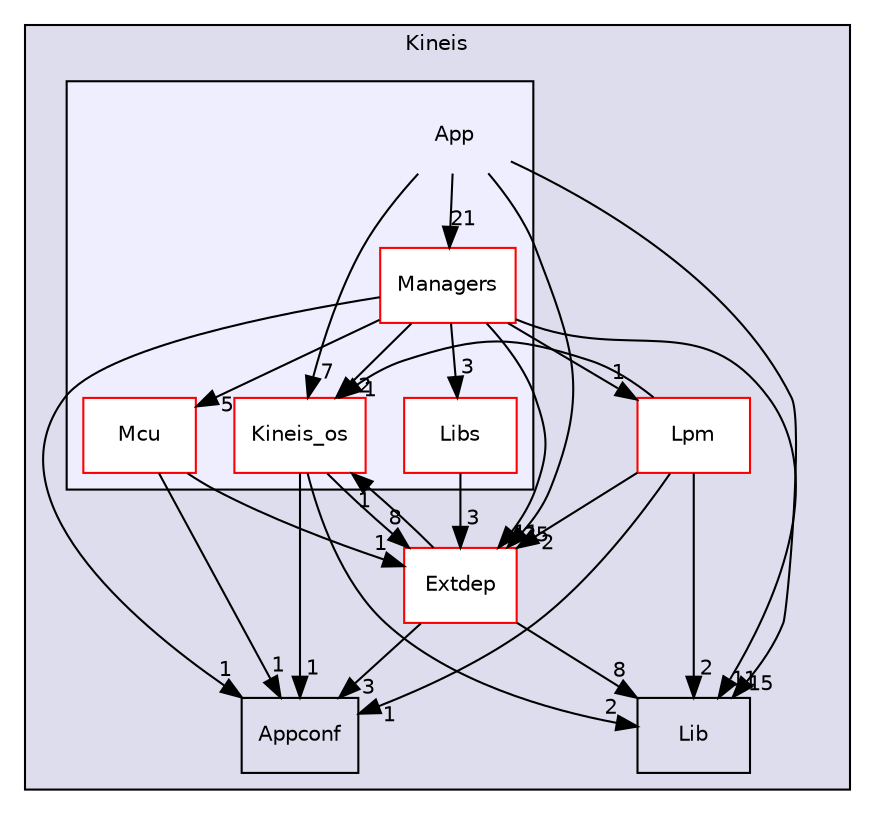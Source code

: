 digraph "Kineis/App" {
  compound=true
  node [ fontsize="10", fontname="Helvetica"];
  edge [ labelfontsize="10", labelfontname="Helvetica"];
  subgraph clusterdir_e477e9e432f6cdbbe234eeb906f13059 {
    graph [ bgcolor="#ddddee", pencolor="black", label="Kineis" fontname="Helvetica", fontsize="10", URL="dir_e477e9e432f6cdbbe234eeb906f13059.html"]
  dir_8bac7462668d86a984d2ee5977e3cf6a [shape=box label="Lib" URL="dir_8bac7462668d86a984d2ee5977e3cf6a.html"];
  dir_e4bcde167f88f305238965282a0ab06e [shape=box label="Extdep" fillcolor="white" style="filled" color="red" URL="dir_e4bcde167f88f305238965282a0ab06e.html"];
  dir_68ffa5ca8ccfa6448bd0595e797999e4 [shape=box label="Appconf" URL="dir_68ffa5ca8ccfa6448bd0595e797999e4.html"];
  dir_c25cf638d32e4911582a285b040105d2 [shape=box label="Lpm" fillcolor="white" style="filled" color="red" URL="dir_c25cf638d32e4911582a285b040105d2.html"];
  subgraph clusterdir_283ee20ab5eb9693b75f98890f2aae44 {
    graph [ bgcolor="#eeeeff", pencolor="black", label="" URL="dir_283ee20ab5eb9693b75f98890f2aae44.html"];
    dir_283ee20ab5eb9693b75f98890f2aae44 [shape=plaintext label="App"];
  dir_2597320cd5a766e2ddfc672ddb4c534b [shape=box label="Kineis_os" fillcolor="white" style="filled" color="red" URL="dir_2597320cd5a766e2ddfc672ddb4c534b.html"];
  dir_70beccd1d8997d0174d02d630d77a447 [shape=box label="Libs" fillcolor="white" style="filled" color="red" URL="dir_70beccd1d8997d0174d02d630d77a447.html"];
  dir_d2f407ca869a9c9ed692376d5e29f120 [shape=box label="Managers" fillcolor="white" style="filled" color="red" URL="dir_d2f407ca869a9c9ed692376d5e29f120.html"];
  dir_6bb50a2f0076c8f8a35f09a1613f8275 [shape=box label="Mcu" fillcolor="white" style="filled" color="red" URL="dir_6bb50a2f0076c8f8a35f09a1613f8275.html"];
  }
  }
  dir_2597320cd5a766e2ddfc672ddb4c534b->dir_68ffa5ca8ccfa6448bd0595e797999e4 [headlabel="1", labeldistance=1.5 headhref="dir_000005_000026.html"];
  dir_2597320cd5a766e2ddfc672ddb4c534b->dir_8bac7462668d86a984d2ee5977e3cf6a [headlabel="2", labeldistance=1.5 headhref="dir_000005_000035.html"];
  dir_2597320cd5a766e2ddfc672ddb4c534b->dir_e4bcde167f88f305238965282a0ab06e [headlabel="8", labeldistance=1.5 headhref="dir_000005_000027.html"];
  dir_70beccd1d8997d0174d02d630d77a447->dir_e4bcde167f88f305238965282a0ab06e [headlabel="3", labeldistance=1.5 headhref="dir_000012_000027.html"];
  dir_d2f407ca869a9c9ed692376d5e29f120->dir_70beccd1d8997d0174d02d630d77a447 [headlabel="3", labeldistance=1.5 headhref="dir_000019_000012.html"];
  dir_d2f407ca869a9c9ed692376d5e29f120->dir_8bac7462668d86a984d2ee5977e3cf6a [headlabel="11", labeldistance=1.5 headhref="dir_000019_000035.html"];
  dir_d2f407ca869a9c9ed692376d5e29f120->dir_e4bcde167f88f305238965282a0ab06e [headlabel="11", labeldistance=1.5 headhref="dir_000019_000027.html"];
  dir_d2f407ca869a9c9ed692376d5e29f120->dir_6bb50a2f0076c8f8a35f09a1613f8275 [headlabel="5", labeldistance=1.5 headhref="dir_000019_000023.html"];
  dir_d2f407ca869a9c9ed692376d5e29f120->dir_68ffa5ca8ccfa6448bd0595e797999e4 [headlabel="1", labeldistance=1.5 headhref="dir_000019_000026.html"];
  dir_d2f407ca869a9c9ed692376d5e29f120->dir_c25cf638d32e4911582a285b040105d2 [headlabel="1", labeldistance=1.5 headhref="dir_000019_000036.html"];
  dir_d2f407ca869a9c9ed692376d5e29f120->dir_2597320cd5a766e2ddfc672ddb4c534b [headlabel="2", labeldistance=1.5 headhref="dir_000019_000005.html"];
  dir_283ee20ab5eb9693b75f98890f2aae44->dir_2597320cd5a766e2ddfc672ddb4c534b [headlabel="7", labeldistance=1.5 headhref="dir_000004_000005.html"];
  dir_283ee20ab5eb9693b75f98890f2aae44->dir_8bac7462668d86a984d2ee5977e3cf6a [headlabel="15", labeldistance=1.5 headhref="dir_000004_000035.html"];
  dir_283ee20ab5eb9693b75f98890f2aae44->dir_d2f407ca869a9c9ed692376d5e29f120 [headlabel="21", labeldistance=1.5 headhref="dir_000004_000019.html"];
  dir_283ee20ab5eb9693b75f98890f2aae44->dir_e4bcde167f88f305238965282a0ab06e [headlabel="25", labeldistance=1.5 headhref="dir_000004_000027.html"];
  dir_c25cf638d32e4911582a285b040105d2->dir_8bac7462668d86a984d2ee5977e3cf6a [headlabel="2", labeldistance=1.5 headhref="dir_000036_000035.html"];
  dir_c25cf638d32e4911582a285b040105d2->dir_e4bcde167f88f305238965282a0ab06e [headlabel="2", labeldistance=1.5 headhref="dir_000036_000027.html"];
  dir_c25cf638d32e4911582a285b040105d2->dir_68ffa5ca8ccfa6448bd0595e797999e4 [headlabel="1", labeldistance=1.5 headhref="dir_000036_000026.html"];
  dir_c25cf638d32e4911582a285b040105d2->dir_2597320cd5a766e2ddfc672ddb4c534b [headlabel="1", labeldistance=1.5 headhref="dir_000036_000005.html"];
  dir_6bb50a2f0076c8f8a35f09a1613f8275->dir_68ffa5ca8ccfa6448bd0595e797999e4 [headlabel="1", labeldistance=1.5 headhref="dir_000023_000026.html"];
  dir_6bb50a2f0076c8f8a35f09a1613f8275->dir_e4bcde167f88f305238965282a0ab06e [headlabel="1", labeldistance=1.5 headhref="dir_000023_000027.html"];
  dir_e4bcde167f88f305238965282a0ab06e->dir_2597320cd5a766e2ddfc672ddb4c534b [headlabel="1", labeldistance=1.5 headhref="dir_000027_000005.html"];
  dir_e4bcde167f88f305238965282a0ab06e->dir_8bac7462668d86a984d2ee5977e3cf6a [headlabel="8", labeldistance=1.5 headhref="dir_000027_000035.html"];
  dir_e4bcde167f88f305238965282a0ab06e->dir_68ffa5ca8ccfa6448bd0595e797999e4 [headlabel="3", labeldistance=1.5 headhref="dir_000027_000026.html"];
}
